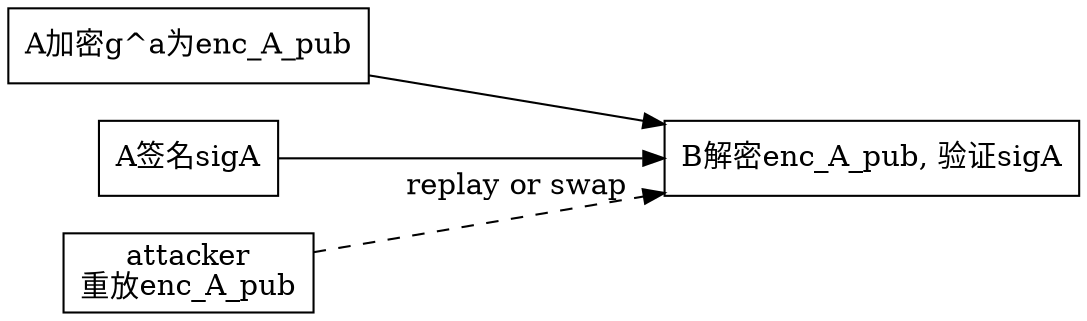
    digraph V4_PairSig {
        rankdir=LR;
        node [shape=box];

        A_enc_pub [label="A加密g^a为enc_A_pub"];
        A_sign [label="A签名sigA"];
        B_dec [label="B解密enc_A_pub, 验证sigA"];
        Attacker [label="attacker
重放enc_A_pub"];

        A_enc_pub -> B_dec;
        A_sign -> B_dec;
        Attacker -> B_dec [style=dashed,label="replay or swap"];
    }
    
